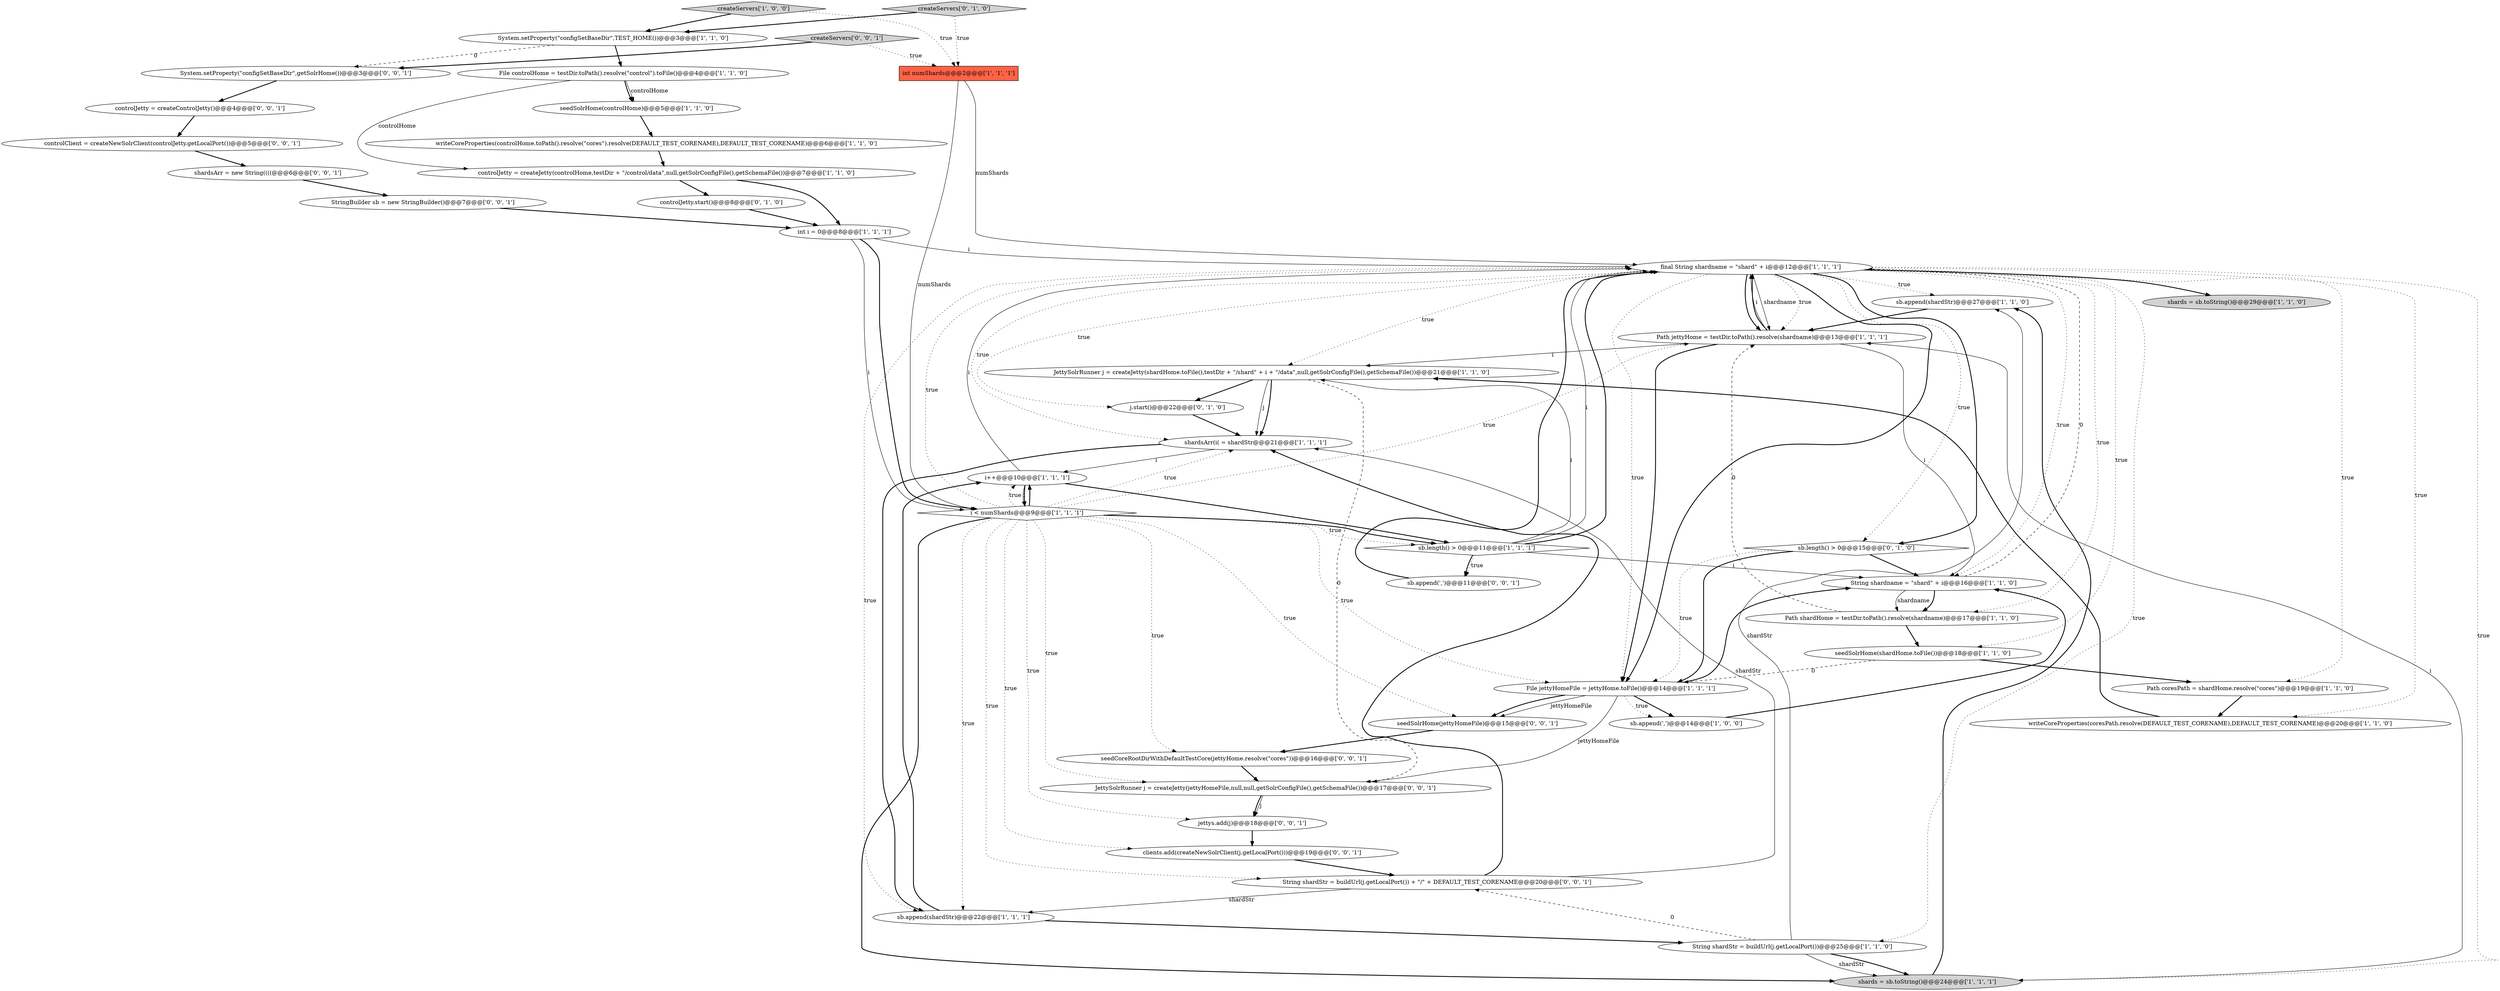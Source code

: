 digraph {
42 [style = filled, label = "controlClient = createNewSolrClient(controlJetty.getLocalPort())@@@5@@@['0', '0', '1']", fillcolor = white, shape = ellipse image = "AAA0AAABBB3BBB"];
2 [style = filled, label = "sb.append(shardStr)@@@27@@@['1', '1', '0']", fillcolor = white, shape = ellipse image = "AAA0AAABBB1BBB"];
9 [style = filled, label = "JettySolrRunner j = createJetty(shardHome.toFile(),testDir + \"/shard\" + i + \"/data\",null,getSolrConfigFile(),getSchemaFile())@@@21@@@['1', '1', '0']", fillcolor = white, shape = ellipse image = "AAA0AAABBB1BBB"];
38 [style = filled, label = "jettys.add(j)@@@18@@@['0', '0', '1']", fillcolor = white, shape = ellipse image = "AAA0AAABBB3BBB"];
31 [style = filled, label = "String shardStr = buildUrl(j.getLocalPort()) + \"/\" + DEFAULT_TEST_CORENAME@@@20@@@['0', '0', '1']", fillcolor = white, shape = ellipse image = "AAA0AAABBB3BBB"];
6 [style = filled, label = "Path jettyHome = testDir.toPath().resolve(shardname)@@@13@@@['1', '1', '1']", fillcolor = white, shape = ellipse image = "AAA0AAABBB1BBB"];
1 [style = filled, label = "final String shardname = \"shard\" + i@@@12@@@['1', '1', '1']", fillcolor = white, shape = ellipse image = "AAA0AAABBB1BBB"];
35 [style = filled, label = "shardsArr = new String((((@@@6@@@['0', '0', '1']", fillcolor = white, shape = ellipse image = "AAA0AAABBB3BBB"];
3 [style = filled, label = "writeCoreProperties(coresPath.resolve(DEFAULT_TEST_CORENAME),DEFAULT_TEST_CORENAME)@@@20@@@['1', '1', '0']", fillcolor = white, shape = ellipse image = "AAA0AAABBB1BBB"];
23 [style = filled, label = "i++@@@10@@@['1', '1', '1']", fillcolor = white, shape = ellipse image = "AAA0AAABBB1BBB"];
4 [style = filled, label = "Path coresPath = shardHome.resolve(\"cores\")@@@19@@@['1', '1', '0']", fillcolor = white, shape = ellipse image = "AAA0AAABBB1BBB"];
12 [style = filled, label = "sb.append(',')@@@14@@@['1', '0', '0']", fillcolor = white, shape = ellipse image = "AAA0AAABBB1BBB"];
40 [style = filled, label = "clients.add(createNewSolrClient(j.getLocalPort()))@@@19@@@['0', '0', '1']", fillcolor = white, shape = ellipse image = "AAA0AAABBB3BBB"];
34 [style = filled, label = "createServers['0', '0', '1']", fillcolor = lightgray, shape = diamond image = "AAA0AAABBB3BBB"];
7 [style = filled, label = "controlJetty = createJetty(controlHome,testDir + \"/control/data\",null,getSolrConfigFile(),getSchemaFile())@@@7@@@['1', '1', '0']", fillcolor = white, shape = ellipse image = "AAA0AAABBB1BBB"];
0 [style = filled, label = "createServers['1', '0', '0']", fillcolor = lightgray, shape = diamond image = "AAA0AAABBB1BBB"];
20 [style = filled, label = "i < numShards@@@9@@@['1', '1', '1']", fillcolor = white, shape = diamond image = "AAA0AAABBB1BBB"];
15 [style = filled, label = "shardsArr(i( = shardStr@@@21@@@['1', '1', '1']", fillcolor = white, shape = ellipse image = "AAA0AAABBB1BBB"];
39 [style = filled, label = "seedSolrHome(jettyHomeFile)@@@15@@@['0', '0', '1']", fillcolor = white, shape = ellipse image = "AAA0AAABBB3BBB"];
16 [style = filled, label = "int numShards@@@2@@@['1', '1', '1']", fillcolor = tomato, shape = box image = "AAA0AAABBB1BBB"];
18 [style = filled, label = "System.setProperty(\"configSetBaseDir\",TEST_HOME())@@@3@@@['1', '1', '0']", fillcolor = white, shape = ellipse image = "AAA0AAABBB1BBB"];
13 [style = filled, label = "String shardname = \"shard\" + i@@@16@@@['1', '1', '0']", fillcolor = white, shape = ellipse image = "AAA0AAABBB1BBB"];
17 [style = filled, label = "sb.append(shardStr)@@@22@@@['1', '1', '1']", fillcolor = white, shape = ellipse image = "AAA0AAABBB1BBB"];
25 [style = filled, label = "File jettyHomeFile = jettyHome.toFile()@@@14@@@['1', '1', '1']", fillcolor = white, shape = ellipse image = "AAA0AAABBB1BBB"];
21 [style = filled, label = "int i = 0@@@8@@@['1', '1', '1']", fillcolor = white, shape = ellipse image = "AAA0AAABBB1BBB"];
32 [style = filled, label = "controlJetty = createControlJetty()@@@4@@@['0', '0', '1']", fillcolor = white, shape = ellipse image = "AAA0AAABBB3BBB"];
19 [style = filled, label = "shards = sb.toString()@@@24@@@['1', '1', '1']", fillcolor = lightgray, shape = ellipse image = "AAA0AAABBB1BBB"];
36 [style = filled, label = "StringBuilder sb = new StringBuilder()@@@7@@@['0', '0', '1']", fillcolor = white, shape = ellipse image = "AAA0AAABBB3BBB"];
43 [style = filled, label = "seedCoreRootDirWithDefaultTestCore(jettyHome.resolve(\"cores\"))@@@16@@@['0', '0', '1']", fillcolor = white, shape = ellipse image = "AAA0AAABBB3BBB"];
8 [style = filled, label = "seedSolrHome(shardHome.toFile())@@@18@@@['1', '1', '0']", fillcolor = white, shape = ellipse image = "AAA0AAABBB1BBB"];
37 [style = filled, label = "JettySolrRunner j = createJetty(jettyHomeFile,null,null,getSolrConfigFile(),getSchemaFile())@@@17@@@['0', '0', '1']", fillcolor = white, shape = ellipse image = "AAA0AAABBB3BBB"];
29 [style = filled, label = "sb.length() > 0@@@15@@@['0', '1', '0']", fillcolor = white, shape = diamond image = "AAA0AAABBB2BBB"];
11 [style = filled, label = "seedSolrHome(controlHome)@@@5@@@['1', '1', '0']", fillcolor = white, shape = ellipse image = "AAA0AAABBB1BBB"];
14 [style = filled, label = "writeCoreProperties(controlHome.toPath().resolve(\"cores\").resolve(DEFAULT_TEST_CORENAME),DEFAULT_TEST_CORENAME)@@@6@@@['1', '1', '0']", fillcolor = white, shape = ellipse image = "AAA0AAABBB1BBB"];
30 [style = filled, label = "j.start()@@@22@@@['0', '1', '0']", fillcolor = white, shape = ellipse image = "AAA1AAABBB2BBB"];
41 [style = filled, label = "System.setProperty(\"configSetBaseDir\",getSolrHome())@@@3@@@['0', '0', '1']", fillcolor = white, shape = ellipse image = "AAA0AAABBB3BBB"];
26 [style = filled, label = "shards = sb.toString()@@@29@@@['1', '1', '0']", fillcolor = lightgray, shape = ellipse image = "AAA0AAABBB1BBB"];
22 [style = filled, label = "String shardStr = buildUrl(j.getLocalPort())@@@25@@@['1', '1', '0']", fillcolor = white, shape = ellipse image = "AAA0AAABBB1BBB"];
33 [style = filled, label = "sb.append(',')@@@11@@@['0', '0', '1']", fillcolor = white, shape = ellipse image = "AAA0AAABBB3BBB"];
24 [style = filled, label = "sb.length() > 0@@@11@@@['1', '1', '1']", fillcolor = white, shape = diamond image = "AAA0AAABBB1BBB"];
5 [style = filled, label = "Path shardHome = testDir.toPath().resolve(shardname)@@@17@@@['1', '1', '0']", fillcolor = white, shape = ellipse image = "AAA0AAABBB1BBB"];
27 [style = filled, label = "controlJetty.start()@@@8@@@['0', '1', '0']", fillcolor = white, shape = ellipse image = "AAA1AAABBB2BBB"];
10 [style = filled, label = "File controlHome = testDir.toPath().resolve(\"control\").toFile()@@@4@@@['1', '1', '0']", fillcolor = white, shape = ellipse image = "AAA0AAABBB1BBB"];
28 [style = filled, label = "createServers['0', '1', '0']", fillcolor = lightgray, shape = diamond image = "AAA0AAABBB2BBB"];
22->19 [style = solid, label="shardStr"];
22->2 [style = solid, label="shardStr"];
20->1 [style = dotted, label="true"];
31->17 [style = solid, label="shardStr"];
20->23 [style = bold, label=""];
29->13 [style = bold, label=""];
20->25 [style = dotted, label="true"];
24->33 [style = bold, label=""];
38->40 [style = bold, label=""];
20->31 [style = dotted, label="true"];
1->6 [style = solid, label="shardname"];
20->43 [style = dotted, label="true"];
10->11 [style = bold, label=""];
9->30 [style = bold, label=""];
25->12 [style = bold, label=""];
36->21 [style = bold, label=""];
21->1 [style = solid, label="i"];
25->39 [style = solid, label="jettyHomeFile"];
20->39 [style = dotted, label="true"];
1->5 [style = dotted, label="true"];
3->9 [style = bold, label=""];
25->13 [style = bold, label=""];
16->20 [style = solid, label="numShards"];
28->18 [style = bold, label=""];
6->25 [style = bold, label=""];
17->23 [style = bold, label=""];
17->22 [style = bold, label=""];
42->35 [style = bold, label=""];
4->3 [style = bold, label=""];
16->1 [style = solid, label="numShards"];
27->21 [style = bold, label=""];
0->16 [style = dotted, label="true"];
14->7 [style = bold, label=""];
25->12 [style = dotted, label="true"];
20->37 [style = dotted, label="true"];
1->29 [style = dotted, label="true"];
1->9 [style = dotted, label="true"];
1->15 [style = dotted, label="true"];
20->40 [style = dotted, label="true"];
1->25 [style = dotted, label="true"];
41->32 [style = bold, label=""];
1->29 [style = bold, label=""];
6->9 [style = solid, label="i"];
20->38 [style = dotted, label="true"];
20->24 [style = dotted, label="true"];
1->25 [style = bold, label=""];
12->13 [style = bold, label=""];
10->11 [style = solid, label="controlHome"];
37->38 [style = bold, label=""];
21->20 [style = bold, label=""];
1->13 [style = dotted, label="true"];
23->20 [style = solid, label="i"];
35->36 [style = bold, label=""];
1->19 [style = dotted, label="true"];
9->15 [style = solid, label="j"];
1->2 [style = dotted, label="true"];
19->2 [style = bold, label=""];
34->16 [style = dotted, label="true"];
31->15 [style = bold, label=""];
1->4 [style = dotted, label="true"];
13->5 [style = bold, label=""];
7->27 [style = bold, label=""];
13->1 [style = dashed, label="0"];
18->41 [style = dashed, label="0"];
15->17 [style = bold, label=""];
15->23 [style = solid, label="i"];
22->19 [style = bold, label=""];
13->5 [style = solid, label="shardname"];
5->8 [style = bold, label=""];
5->6 [style = dashed, label="0"];
9->37 [style = dashed, label="0"];
24->33 [style = dotted, label="true"];
39->43 [style = bold, label=""];
10->7 [style = solid, label="controlHome"];
9->15 [style = bold, label=""];
20->17 [style = dotted, label="true"];
22->31 [style = dashed, label="0"];
31->15 [style = solid, label="shardStr"];
40->31 [style = bold, label=""];
24->1 [style = solid, label="i"];
11->14 [style = bold, label=""];
29->25 [style = bold, label=""];
20->23 [style = dotted, label="true"];
32->42 [style = bold, label=""];
24->1 [style = bold, label=""];
20->19 [style = bold, label=""];
25->37 [style = solid, label="jettyHomeFile"];
6->1 [style = solid, label="i"];
6->13 [style = solid, label="i"];
19->6 [style = solid, label="i"];
1->3 [style = dotted, label="true"];
24->9 [style = solid, label="i"];
23->20 [style = bold, label=""];
34->41 [style = bold, label=""];
20->24 [style = bold, label=""];
2->6 [style = bold, label=""];
1->26 [style = bold, label=""];
6->1 [style = bold, label=""];
1->8 [style = dotted, label="true"];
8->4 [style = bold, label=""];
23->24 [style = bold, label=""];
1->22 [style = dotted, label="true"];
30->15 [style = bold, label=""];
24->13 [style = solid, label="i"];
8->25 [style = dashed, label="0"];
37->38 [style = solid, label="j"];
43->37 [style = bold, label=""];
1->17 [style = dotted, label="true"];
1->6 [style = dotted, label="true"];
7->21 [style = bold, label=""];
1->6 [style = bold, label=""];
25->39 [style = bold, label=""];
20->15 [style = dotted, label="true"];
1->30 [style = dotted, label="true"];
23->1 [style = solid, label="i"];
28->16 [style = dotted, label="true"];
18->10 [style = bold, label=""];
29->25 [style = dotted, label="true"];
21->20 [style = solid, label="i"];
20->6 [style = dotted, label="true"];
0->18 [style = bold, label=""];
33->1 [style = bold, label=""];
}
